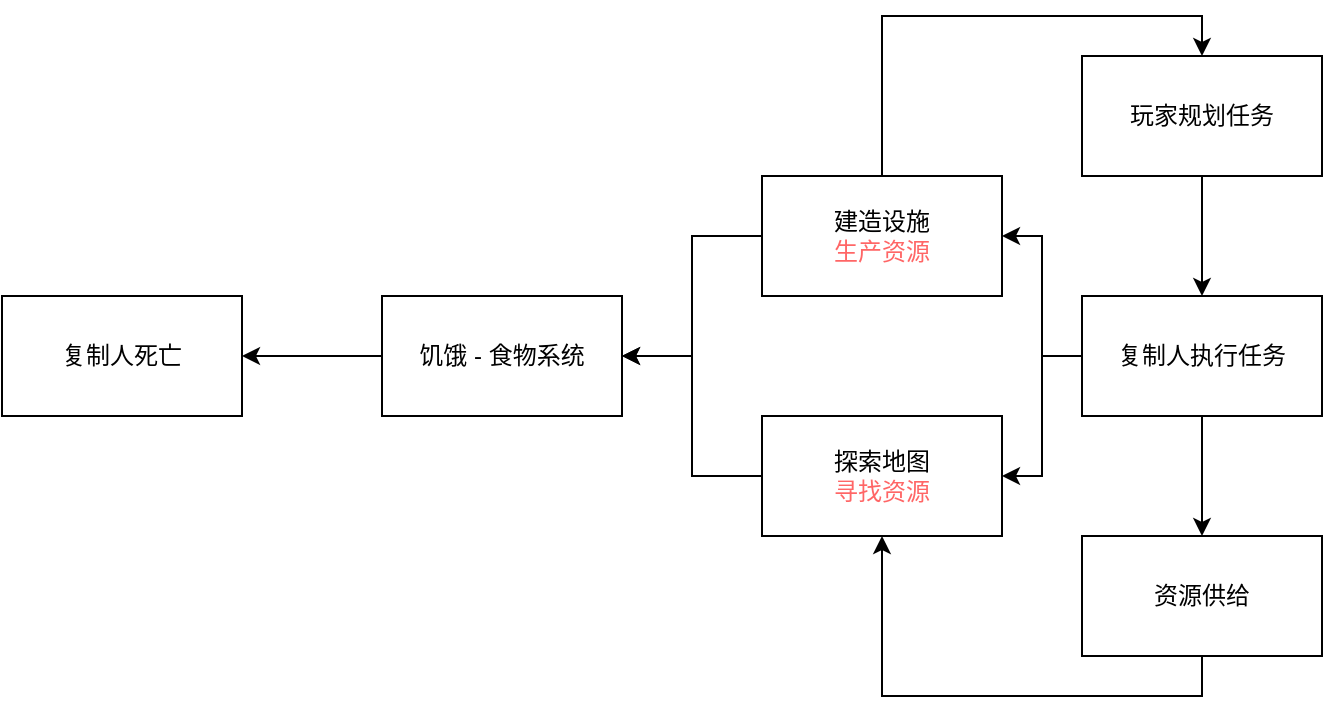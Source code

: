 <mxfile version="21.5.2" type="github">
  <diagram name="第 1 页" id="61HSVzilRYh9v3FZqo0w">
    <mxGraphModel dx="2019" dy="1116" grid="1" gridSize="10" guides="1" tooltips="1" connect="1" arrows="1" fold="1" page="1" pageScale="1" pageWidth="1169" pageHeight="827" math="0" shadow="0">
      <root>
        <mxCell id="0" />
        <mxCell id="1" parent="0" />
        <mxCell id="RQQAjUI5k8xgZHzXDdDN-5" value="" style="edgeStyle=orthogonalEdgeStyle;rounded=0;orthogonalLoop=1;jettySize=auto;html=1;" parent="1" source="RQQAjUI5k8xgZHzXDdDN-1" target="RQQAjUI5k8xgZHzXDdDN-2" edge="1">
          <mxGeometry relative="1" as="geometry" />
        </mxCell>
        <mxCell id="RQQAjUI5k8xgZHzXDdDN-1" value="饥饿 - 食物系统" style="rounded=0;whiteSpace=wrap;html=1;" parent="1" vertex="1">
          <mxGeometry x="240" y="240" width="120" height="60" as="geometry" />
        </mxCell>
        <mxCell id="RQQAjUI5k8xgZHzXDdDN-2" value="复制人死亡" style="rounded=0;whiteSpace=wrap;html=1;" parent="1" vertex="1">
          <mxGeometry x="50" y="240" width="120" height="60" as="geometry" />
        </mxCell>
        <mxCell id="RQQAjUI5k8xgZHzXDdDN-7" value="" style="edgeStyle=orthogonalEdgeStyle;rounded=0;orthogonalLoop=1;jettySize=auto;html=1;" parent="1" source="RQQAjUI5k8xgZHzXDdDN-6" target="RQQAjUI5k8xgZHzXDdDN-1" edge="1">
          <mxGeometry relative="1" as="geometry" />
        </mxCell>
        <mxCell id="RQQAjUI5k8xgZHzXDdDN-18" style="edgeStyle=orthogonalEdgeStyle;rounded=0;orthogonalLoop=1;jettySize=auto;html=1;entryX=0.5;entryY=0;entryDx=0;entryDy=0;exitX=0.5;exitY=0;exitDx=0;exitDy=0;" parent="1" source="RQQAjUI5k8xgZHzXDdDN-6" target="RQQAjUI5k8xgZHzXDdDN-12" edge="1">
          <mxGeometry relative="1" as="geometry" />
        </mxCell>
        <mxCell id="RQQAjUI5k8xgZHzXDdDN-6" value="建造设施&lt;br&gt;&lt;font color=&quot;#ff6666&quot;&gt;生产资源&lt;/font&gt;" style="rounded=0;whiteSpace=wrap;html=1;" parent="1" vertex="1">
          <mxGeometry x="430" y="180" width="120" height="60" as="geometry" />
        </mxCell>
        <mxCell id="RQQAjUI5k8xgZHzXDdDN-11" value="" style="edgeStyle=orthogonalEdgeStyle;rounded=0;orthogonalLoop=1;jettySize=auto;html=1;" parent="1" source="RQQAjUI5k8xgZHzXDdDN-10" target="RQQAjUI5k8xgZHzXDdDN-1" edge="1">
          <mxGeometry relative="1" as="geometry" />
        </mxCell>
        <mxCell id="RQQAjUI5k8xgZHzXDdDN-10" value="探索地图&lt;br&gt;&lt;font color=&quot;#ff6666&quot;&gt;寻找资源&lt;/font&gt;" style="rounded=0;whiteSpace=wrap;html=1;" parent="1" vertex="1">
          <mxGeometry x="430" y="300" width="120" height="60" as="geometry" />
        </mxCell>
        <mxCell id="RQQAjUI5k8xgZHzXDdDN-15" value="" style="edgeStyle=orthogonalEdgeStyle;rounded=0;orthogonalLoop=1;jettySize=auto;html=1;" parent="1" source="RQQAjUI5k8xgZHzXDdDN-12" target="RQQAjUI5k8xgZHzXDdDN-13" edge="1">
          <mxGeometry relative="1" as="geometry" />
        </mxCell>
        <mxCell id="RQQAjUI5k8xgZHzXDdDN-12" value="玩家规划任务" style="rounded=0;whiteSpace=wrap;html=1;" parent="1" vertex="1">
          <mxGeometry x="590" y="120" width="120" height="60" as="geometry" />
        </mxCell>
        <mxCell id="RQQAjUI5k8xgZHzXDdDN-16" value="" style="edgeStyle=orthogonalEdgeStyle;rounded=0;orthogonalLoop=1;jettySize=auto;html=1;" parent="1" source="RQQAjUI5k8xgZHzXDdDN-13" target="RQQAjUI5k8xgZHzXDdDN-14" edge="1">
          <mxGeometry relative="1" as="geometry" />
        </mxCell>
        <mxCell id="RQQAjUI5k8xgZHzXDdDN-19" style="edgeStyle=orthogonalEdgeStyle;rounded=0;orthogonalLoop=1;jettySize=auto;html=1;entryX=1;entryY=0.5;entryDx=0;entryDy=0;" parent="1" source="RQQAjUI5k8xgZHzXDdDN-13" target="RQQAjUI5k8xgZHzXDdDN-6" edge="1">
          <mxGeometry relative="1" as="geometry" />
        </mxCell>
        <mxCell id="RQQAjUI5k8xgZHzXDdDN-20" style="edgeStyle=orthogonalEdgeStyle;rounded=0;orthogonalLoop=1;jettySize=auto;html=1;entryX=1;entryY=0.5;entryDx=0;entryDy=0;" parent="1" source="RQQAjUI5k8xgZHzXDdDN-13" target="RQQAjUI5k8xgZHzXDdDN-10" edge="1">
          <mxGeometry relative="1" as="geometry" />
        </mxCell>
        <mxCell id="RQQAjUI5k8xgZHzXDdDN-13" value="复制人执行任务" style="rounded=0;whiteSpace=wrap;html=1;" parent="1" vertex="1">
          <mxGeometry x="590" y="240" width="120" height="60" as="geometry" />
        </mxCell>
        <mxCell id="RQQAjUI5k8xgZHzXDdDN-17" style="edgeStyle=orthogonalEdgeStyle;rounded=0;orthogonalLoop=1;jettySize=auto;html=1;exitX=0.5;exitY=1;exitDx=0;exitDy=0;entryX=0.5;entryY=1;entryDx=0;entryDy=0;" parent="1" source="RQQAjUI5k8xgZHzXDdDN-14" target="RQQAjUI5k8xgZHzXDdDN-10" edge="1">
          <mxGeometry relative="1" as="geometry" />
        </mxCell>
        <mxCell id="RQQAjUI5k8xgZHzXDdDN-14" value="资源供给" style="rounded=0;whiteSpace=wrap;html=1;" parent="1" vertex="1">
          <mxGeometry x="590" y="360" width="120" height="60" as="geometry" />
        </mxCell>
      </root>
    </mxGraphModel>
  </diagram>
</mxfile>
